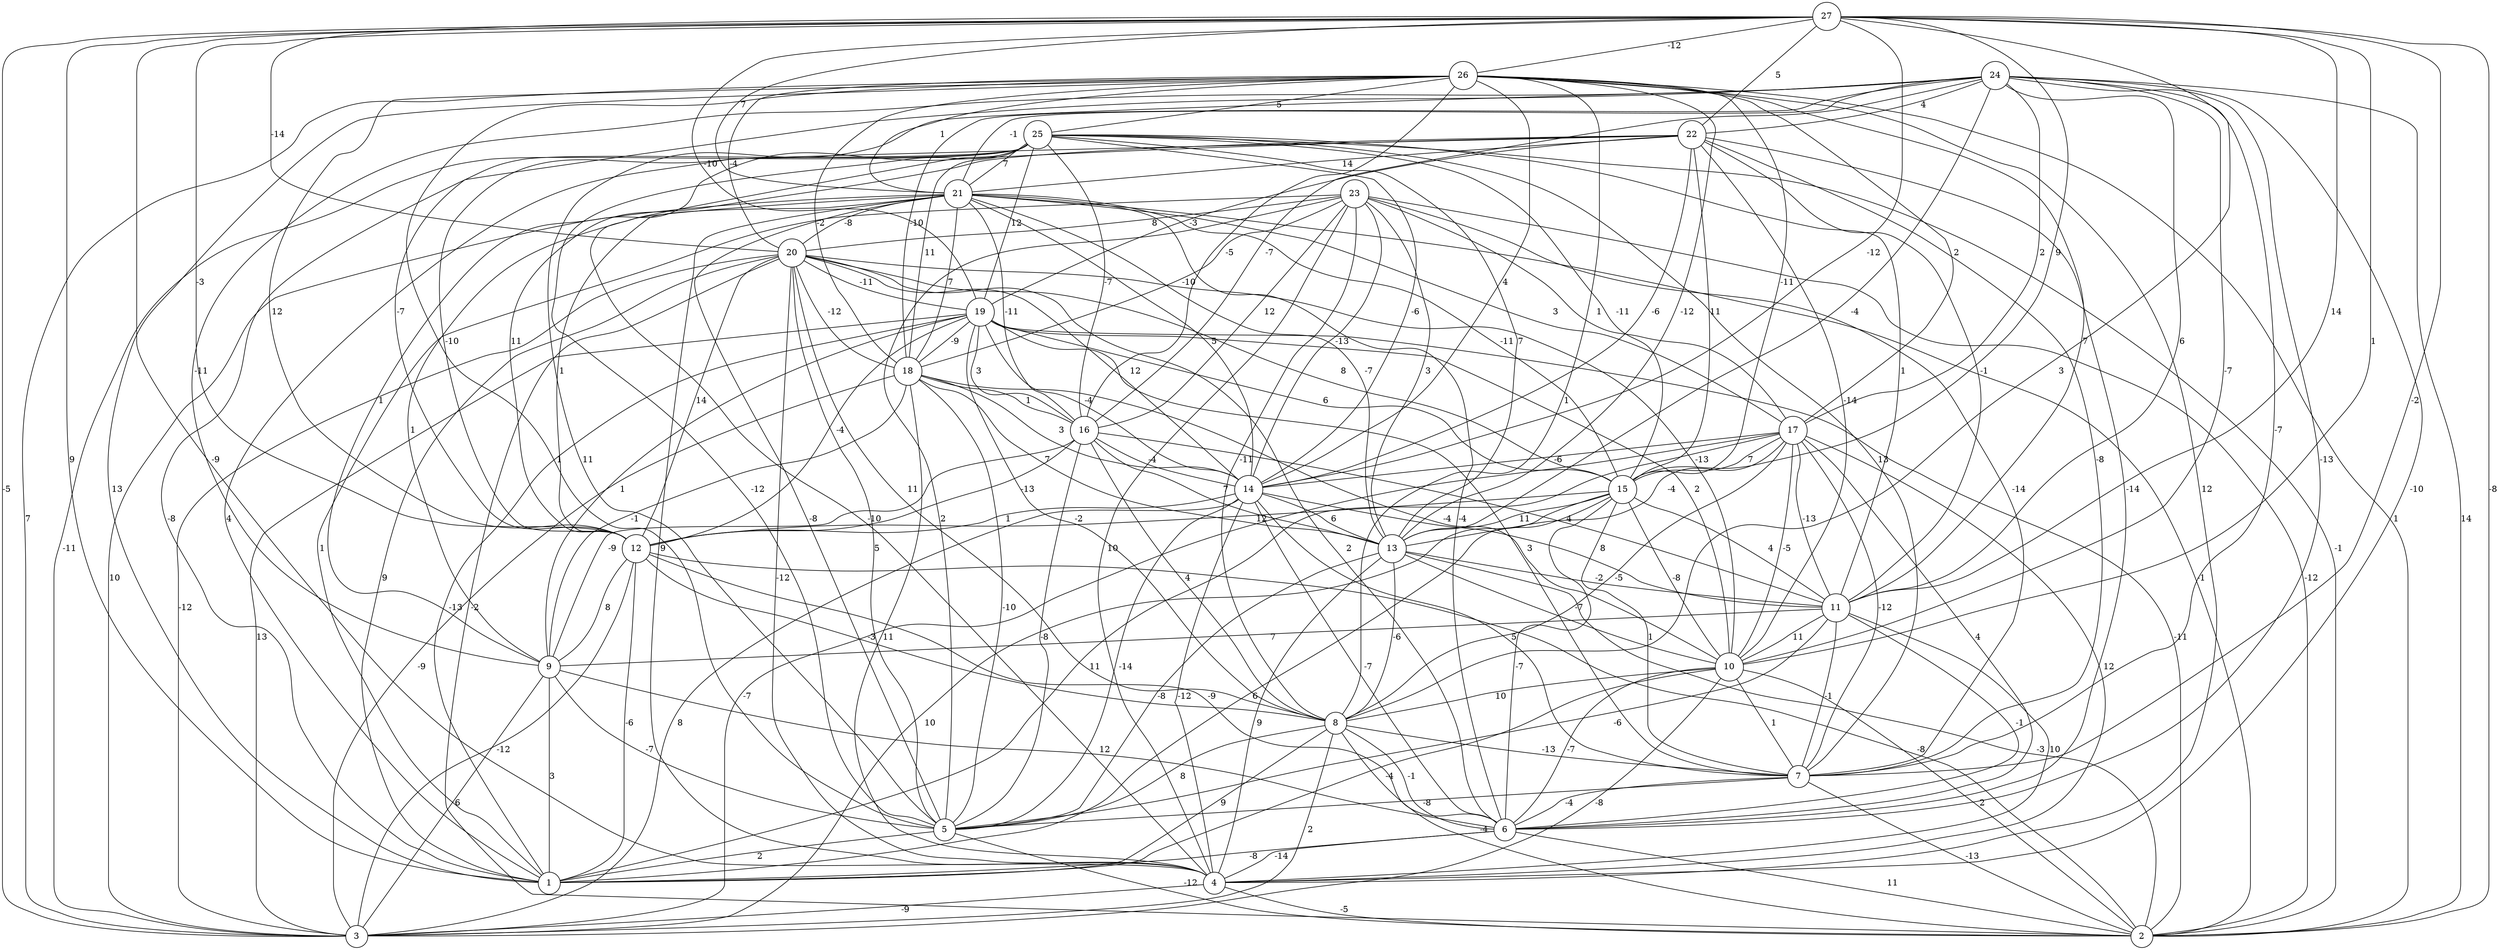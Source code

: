 graph { 
	 fontname="Helvetica,Arial,sans-serif" 
	 node [shape = circle]; 
	 27 -- 1 [label = "9"];
	 27 -- 2 [label = "-8"];
	 27 -- 3 [label = "-5"];
	 27 -- 4 [label = "-9"];
	 27 -- 7 [label = "-2"];
	 27 -- 8 [label = "3"];
	 27 -- 10 [label = "1"];
	 27 -- 11 [label = "14"];
	 27 -- 12 [label = "-3"];
	 27 -- 14 [label = "-12"];
	 27 -- 15 [label = "9"];
	 27 -- 19 [label = "-10"];
	 27 -- 20 [label = "-14"];
	 27 -- 21 [label = "7"];
	 27 -- 22 [label = "5"];
	 27 -- 26 [label = "-12"];
	 26 -- 1 [label = "13"];
	 26 -- 2 [label = "1"];
	 26 -- 3 [label = "7"];
	 26 -- 4 [label = "12"];
	 26 -- 5 [label = "1"];
	 26 -- 8 [label = "1"];
	 26 -- 11 [label = "7"];
	 26 -- 12 [label = "12"];
	 26 -- 13 [label = "-12"];
	 26 -- 14 [label = "4"];
	 26 -- 15 [label = "-11"];
	 26 -- 16 [label = "-5"];
	 26 -- 17 [label = "2"];
	 26 -- 18 [label = "-2"];
	 26 -- 20 [label = "-4"];
	 26 -- 21 [label = "1"];
	 26 -- 25 [label = "5"];
	 25 -- 1 [label = "-8"];
	 25 -- 2 [label = "-1"];
	 25 -- 3 [label = "-11"];
	 25 -- 4 [label = "-10"];
	 25 -- 5 [label = "-12"];
	 25 -- 7 [label = "13"];
	 25 -- 11 [label = "1"];
	 25 -- 12 [label = "-10"];
	 25 -- 13 [label = "7"];
	 25 -- 14 [label = "-6"];
	 25 -- 15 [label = "-11"];
	 25 -- 16 [label = "-7"];
	 25 -- 18 [label = "11"];
	 25 -- 19 [label = "12"];
	 25 -- 21 [label = "7"];
	 24 -- 2 [label = "14"];
	 24 -- 4 [label = "-10"];
	 24 -- 5 [label = "11"];
	 24 -- 6 [label = "-13"];
	 24 -- 7 [label = "-7"];
	 24 -- 9 [label = "-11"];
	 24 -- 10 [label = "-7"];
	 24 -- 11 [label = "6"];
	 24 -- 12 [label = "-7"];
	 24 -- 13 [label = "-4"];
	 24 -- 16 [label = "-7"];
	 24 -- 17 [label = "2"];
	 24 -- 18 [label = "-10"];
	 24 -- 21 [label = "-1"];
	 24 -- 22 [label = "4"];
	 23 -- 1 [label = "1"];
	 23 -- 2 [label = "-12"];
	 23 -- 4 [label = "10"];
	 23 -- 5 [label = "2"];
	 23 -- 7 [label = "-14"];
	 23 -- 8 [label = "-11"];
	 23 -- 13 [label = "3"];
	 23 -- 14 [label = "-13"];
	 23 -- 16 [label = "12"];
	 23 -- 17 [label = "1"];
	 23 -- 18 [label = "-10"];
	 23 -- 20 [label = "8"];
	 22 -- 1 [label = "4"];
	 22 -- 6 [label = "-14"];
	 22 -- 7 [label = "-8"];
	 22 -- 9 [label = "1"];
	 22 -- 10 [label = "-14"];
	 22 -- 11 [label = "-1"];
	 22 -- 12 [label = "11"];
	 22 -- 14 [label = "-6"];
	 22 -- 15 [label = "11"];
	 22 -- 19 [label = "-3"];
	 22 -- 21 [label = "14"];
	 21 -- 2 [label = "-1"];
	 21 -- 3 [label = "10"];
	 21 -- 4 [label = "9"];
	 21 -- 5 [label = "-8"];
	 21 -- 6 [label = "-4"];
	 21 -- 9 [label = "1"];
	 21 -- 12 [label = "1"];
	 21 -- 13 [label = "-7"];
	 21 -- 14 [label = "5"];
	 21 -- 15 [label = "-11"];
	 21 -- 16 [label = "-11"];
	 21 -- 17 [label = "3"];
	 21 -- 18 [label = "7"];
	 21 -- 20 [label = "-8"];
	 20 -- 1 [label = "9"];
	 20 -- 2 [label = "-2"];
	 20 -- 3 [label = "-12"];
	 20 -- 4 [label = "-12"];
	 20 -- 5 [label = "5"];
	 20 -- 6 [label = "2"];
	 20 -- 8 [label = "11"];
	 20 -- 10 [label = "-13"];
	 20 -- 12 [label = "14"];
	 20 -- 14 [label = "12"];
	 20 -- 15 [label = "8"];
	 20 -- 18 [label = "-12"];
	 20 -- 19 [label = "-11"];
	 19 -- 1 [label = "-13"];
	 19 -- 2 [label = "-11"];
	 19 -- 3 [label = "13"];
	 19 -- 7 [label = "3"];
	 19 -- 8 [label = "-2"];
	 19 -- 9 [label = "1"];
	 19 -- 10 [label = "2"];
	 19 -- 12 [label = "-4"];
	 19 -- 14 [label = "-4"];
	 19 -- 15 [label = "6"];
	 19 -- 16 [label = "3"];
	 19 -- 18 [label = "-9"];
	 18 -- 3 [label = "-9"];
	 18 -- 4 [label = "11"];
	 18 -- 5 [label = "-10"];
	 18 -- 9 [label = "-1"];
	 18 -- 10 [label = "-4"];
	 18 -- 13 [label = "7"];
	 18 -- 14 [label = "3"];
	 18 -- 16 [label = "1"];
	 17 -- 1 [label = "11"];
	 17 -- 3 [label = "-7"];
	 17 -- 4 [label = "12"];
	 17 -- 6 [label = "4"];
	 17 -- 7 [label = "-12"];
	 17 -- 8 [label = "-5"];
	 17 -- 10 [label = "-5"];
	 17 -- 11 [label = "-13"];
	 17 -- 13 [label = "-4"];
	 17 -- 14 [label = "-6"];
	 17 -- 15 [label = "7"];
	 16 -- 5 [label = "-8"];
	 16 -- 8 [label = "4"];
	 16 -- 9 [label = "-9"];
	 16 -- 11 [label = "4"];
	 16 -- 12 [label = "-13"];
	 16 -- 13 [label = "7"];
	 16 -- 14 [label = "-4"];
	 15 -- 1 [label = "6"];
	 15 -- 3 [label = "10"];
	 15 -- 6 [label = "-7"];
	 15 -- 7 [label = "1"];
	 15 -- 10 [label = "-8"];
	 15 -- 11 [label = "4"];
	 15 -- 12 [label = "12"];
	 15 -- 13 [label = "11"];
	 14 -- 3 [label = "8"];
	 14 -- 4 [label = "-12"];
	 14 -- 5 [label = "-14"];
	 14 -- 6 [label = "-7"];
	 14 -- 7 [label = "5"];
	 14 -- 11 [label = "8"];
	 14 -- 12 [label = "1"];
	 14 -- 13 [label = "6"];
	 13 -- 2 [label = "-3"];
	 13 -- 4 [label = "9"];
	 13 -- 5 [label = "-8"];
	 13 -- 8 [label = "-6"];
	 13 -- 10 [label = "-7"];
	 13 -- 11 [label = "-2"];
	 12 -- 1 [label = "-6"];
	 12 -- 2 [label = "-8"];
	 12 -- 3 [label = "-12"];
	 12 -- 6 [label = "-9"];
	 12 -- 8 [label = "-3"];
	 12 -- 9 [label = "8"];
	 11 -- 4 [label = "10"];
	 11 -- 5 [label = "-6"];
	 11 -- 6 [label = "-1"];
	 11 -- 7 [label = "-1"];
	 11 -- 9 [label = "7"];
	 11 -- 10 [label = "11"];
	 10 -- 1 [label = "-4"];
	 10 -- 2 [label = "2"];
	 10 -- 3 [label = "-8"];
	 10 -- 6 [label = "-7"];
	 10 -- 7 [label = "1"];
	 10 -- 8 [label = "10"];
	 9 -- 1 [label = "3"];
	 9 -- 3 [label = "6"];
	 9 -- 5 [label = "-7"];
	 9 -- 6 [label = "12"];
	 8 -- 1 [label = "9"];
	 8 -- 2 [label = "-4"];
	 8 -- 3 [label = "2"];
	 8 -- 5 [label = "8"];
	 8 -- 6 [label = "-1"];
	 8 -- 7 [label = "-13"];
	 7 -- 2 [label = "-13"];
	 7 -- 5 [label = "-8"];
	 7 -- 6 [label = "-4"];
	 6 -- 1 [label = "-8"];
	 6 -- 2 [label = "11"];
	 6 -- 4 [label = "-14"];
	 5 -- 1 [label = "2"];
	 5 -- 2 [label = "-12"];
	 4 -- 2 [label = "-5"];
	 4 -- 3 [label = "-9"];
	 1;
	 2;
	 3;
	 4;
	 5;
	 6;
	 7;
	 8;
	 9;
	 10;
	 11;
	 12;
	 13;
	 14;
	 15;
	 16;
	 17;
	 18;
	 19;
	 20;
	 21;
	 22;
	 23;
	 24;
	 25;
	 26;
	 27;
}
